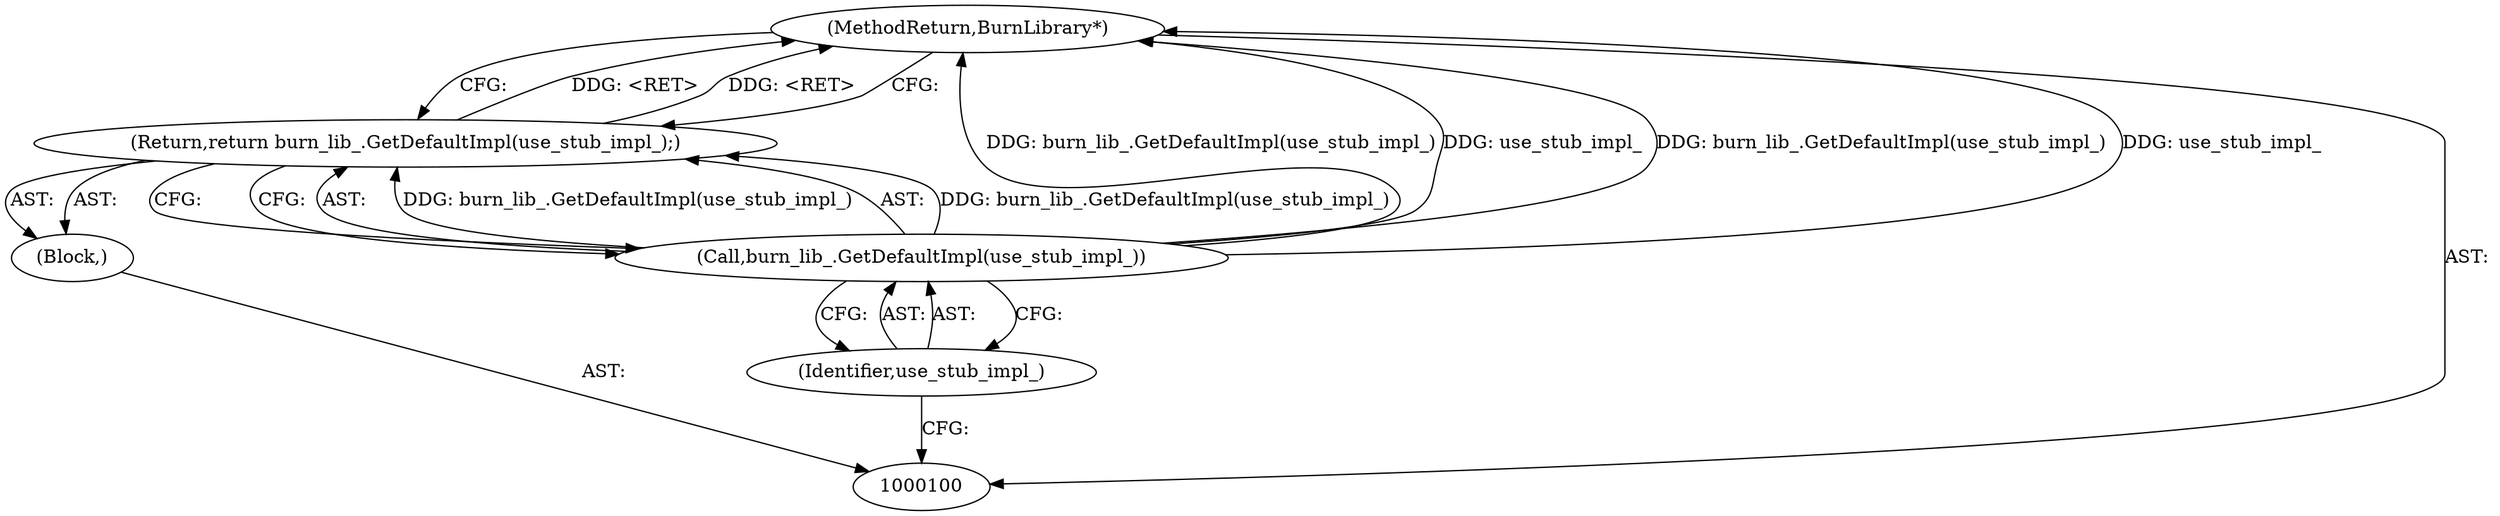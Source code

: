 digraph "1_Chrome_b3ae5db129f88dae153880e84bdabea8ce2ca89b_0" {
"1000105" [label="(MethodReturn,BurnLibrary*)"];
"1000101" [label="(Block,)"];
"1000102" [label="(Return,return burn_lib_.GetDefaultImpl(use_stub_impl_);)"];
"1000104" [label="(Identifier,use_stub_impl_)"];
"1000103" [label="(Call,burn_lib_.GetDefaultImpl(use_stub_impl_))"];
"1000105" -> "1000100"  [label="AST: "];
"1000105" -> "1000102"  [label="CFG: "];
"1000103" -> "1000105"  [label="DDG: burn_lib_.GetDefaultImpl(use_stub_impl_)"];
"1000103" -> "1000105"  [label="DDG: use_stub_impl_"];
"1000102" -> "1000105"  [label="DDG: <RET>"];
"1000101" -> "1000100"  [label="AST: "];
"1000102" -> "1000101"  [label="AST: "];
"1000102" -> "1000101"  [label="AST: "];
"1000102" -> "1000103"  [label="CFG: "];
"1000103" -> "1000102"  [label="AST: "];
"1000105" -> "1000102"  [label="CFG: "];
"1000102" -> "1000105"  [label="DDG: <RET>"];
"1000103" -> "1000102"  [label="DDG: burn_lib_.GetDefaultImpl(use_stub_impl_)"];
"1000104" -> "1000103"  [label="AST: "];
"1000104" -> "1000100"  [label="CFG: "];
"1000103" -> "1000104"  [label="CFG: "];
"1000103" -> "1000102"  [label="AST: "];
"1000103" -> "1000104"  [label="CFG: "];
"1000104" -> "1000103"  [label="AST: "];
"1000102" -> "1000103"  [label="CFG: "];
"1000103" -> "1000105"  [label="DDG: burn_lib_.GetDefaultImpl(use_stub_impl_)"];
"1000103" -> "1000105"  [label="DDG: use_stub_impl_"];
"1000103" -> "1000102"  [label="DDG: burn_lib_.GetDefaultImpl(use_stub_impl_)"];
}
